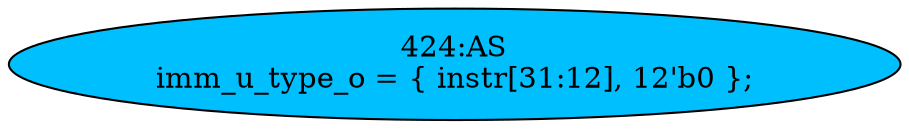 strict digraph "" {
	node [label="\N"];
	"424:AS"	 [ast="<pyverilog.vparser.ast.Assign object at 0x7f22371019d0>",
		def_var="['imm_u_type_o']",
		fillcolor=deepskyblue,
		label="424:AS
imm_u_type_o = { instr[31:12], 12'b0 };",
		statements="[]",
		style=filled,
		typ=Assign,
		use_var="['instr']"];
}
